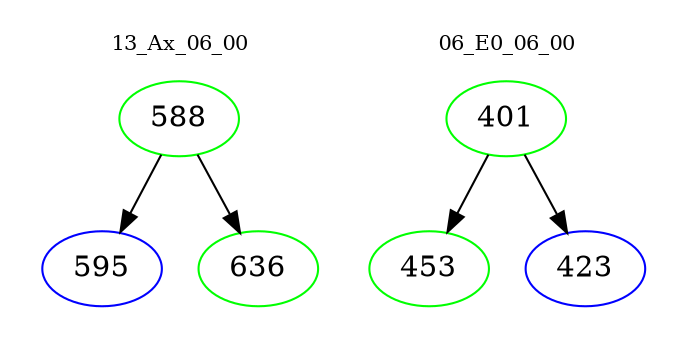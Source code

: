 digraph{
subgraph cluster_0 {
color = white
label = "13_Ax_06_00";
fontsize=10;
T0_588 [label="588", color="green"]
T0_588 -> T0_595 [color="black"]
T0_595 [label="595", color="blue"]
T0_588 -> T0_636 [color="black"]
T0_636 [label="636", color="green"]
}
subgraph cluster_1 {
color = white
label = "06_E0_06_00";
fontsize=10;
T1_401 [label="401", color="green"]
T1_401 -> T1_453 [color="black"]
T1_453 [label="453", color="green"]
T1_401 -> T1_423 [color="black"]
T1_423 [label="423", color="blue"]
}
}
